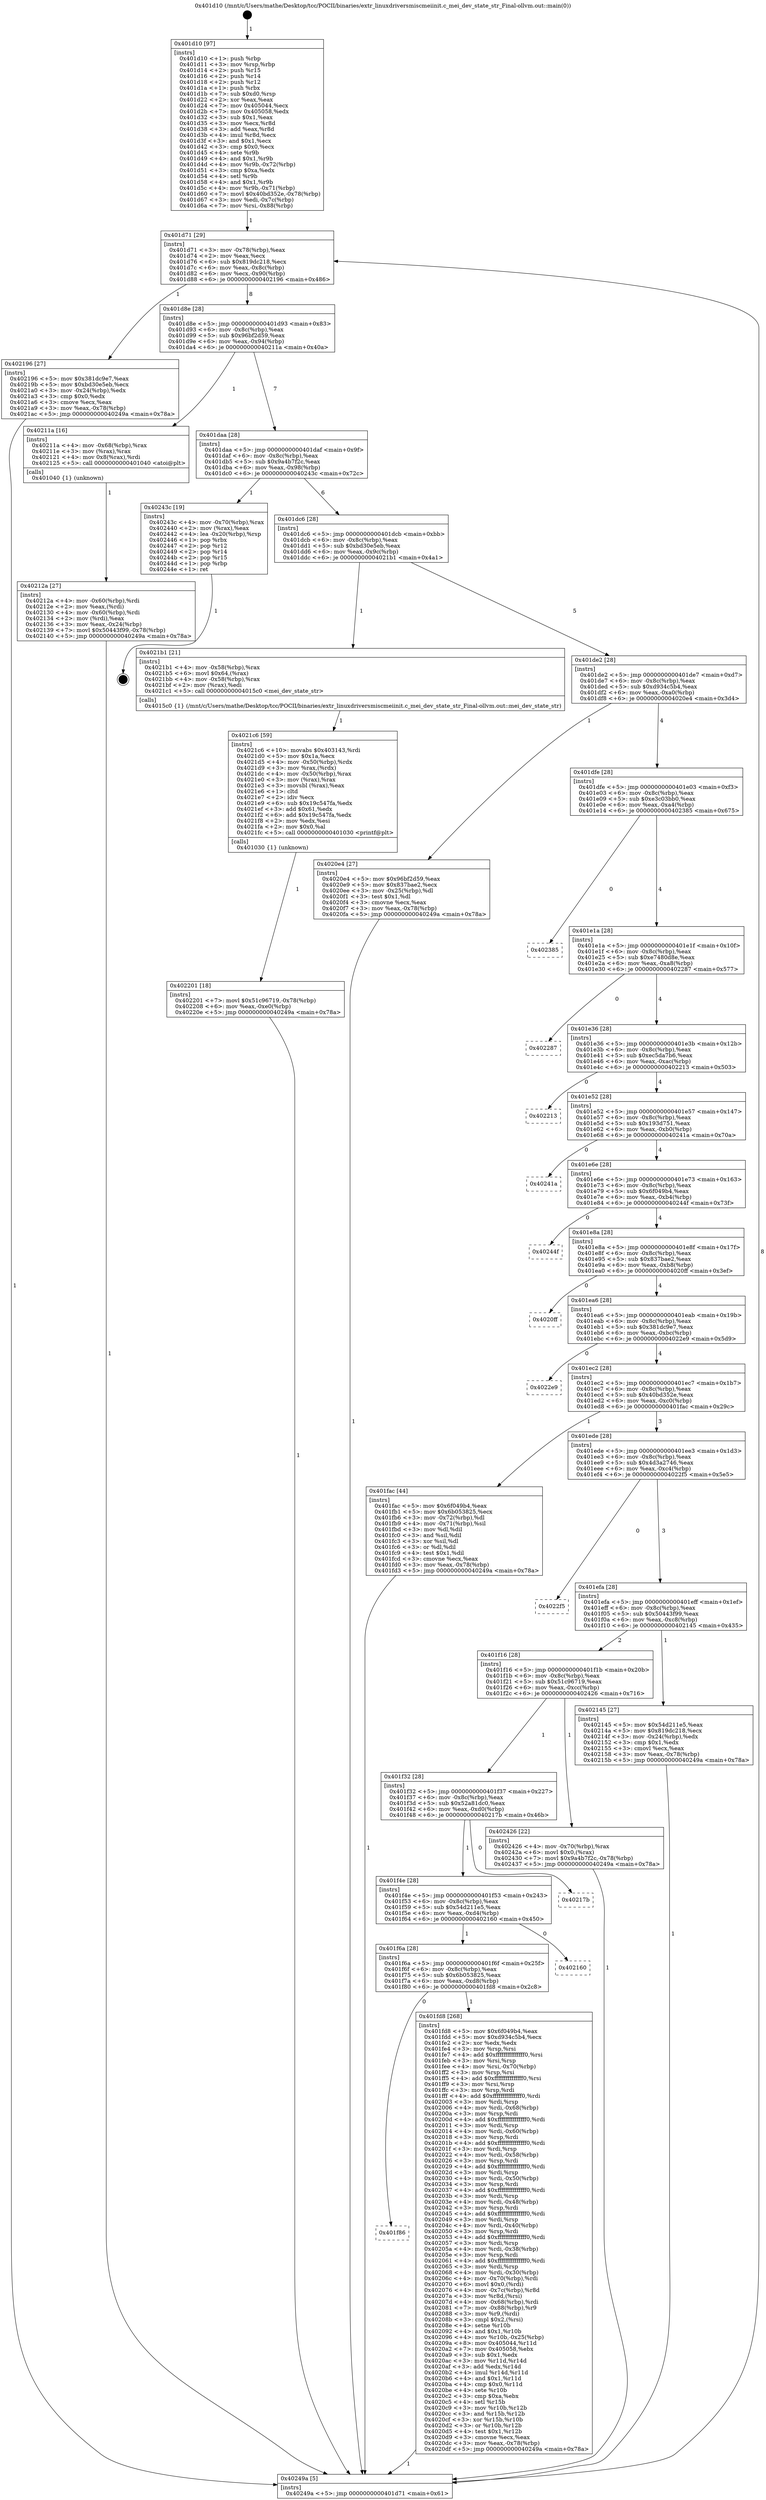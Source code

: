 digraph "0x401d10" {
  label = "0x401d10 (/mnt/c/Users/mathe/Desktop/tcc/POCII/binaries/extr_linuxdriversmiscmeiinit.c_mei_dev_state_str_Final-ollvm.out::main(0))"
  labelloc = "t"
  node[shape=record]

  Entry [label="",width=0.3,height=0.3,shape=circle,fillcolor=black,style=filled]
  "0x401d71" [label="{
     0x401d71 [29]\l
     | [instrs]\l
     &nbsp;&nbsp;0x401d71 \<+3\>: mov -0x78(%rbp),%eax\l
     &nbsp;&nbsp;0x401d74 \<+2\>: mov %eax,%ecx\l
     &nbsp;&nbsp;0x401d76 \<+6\>: sub $0x819dc218,%ecx\l
     &nbsp;&nbsp;0x401d7c \<+6\>: mov %eax,-0x8c(%rbp)\l
     &nbsp;&nbsp;0x401d82 \<+6\>: mov %ecx,-0x90(%rbp)\l
     &nbsp;&nbsp;0x401d88 \<+6\>: je 0000000000402196 \<main+0x486\>\l
  }"]
  "0x402196" [label="{
     0x402196 [27]\l
     | [instrs]\l
     &nbsp;&nbsp;0x402196 \<+5\>: mov $0x381dc9e7,%eax\l
     &nbsp;&nbsp;0x40219b \<+5\>: mov $0xbd30e5eb,%ecx\l
     &nbsp;&nbsp;0x4021a0 \<+3\>: mov -0x24(%rbp),%edx\l
     &nbsp;&nbsp;0x4021a3 \<+3\>: cmp $0x0,%edx\l
     &nbsp;&nbsp;0x4021a6 \<+3\>: cmove %ecx,%eax\l
     &nbsp;&nbsp;0x4021a9 \<+3\>: mov %eax,-0x78(%rbp)\l
     &nbsp;&nbsp;0x4021ac \<+5\>: jmp 000000000040249a \<main+0x78a\>\l
  }"]
  "0x401d8e" [label="{
     0x401d8e [28]\l
     | [instrs]\l
     &nbsp;&nbsp;0x401d8e \<+5\>: jmp 0000000000401d93 \<main+0x83\>\l
     &nbsp;&nbsp;0x401d93 \<+6\>: mov -0x8c(%rbp),%eax\l
     &nbsp;&nbsp;0x401d99 \<+5\>: sub $0x96bf2d59,%eax\l
     &nbsp;&nbsp;0x401d9e \<+6\>: mov %eax,-0x94(%rbp)\l
     &nbsp;&nbsp;0x401da4 \<+6\>: je 000000000040211a \<main+0x40a\>\l
  }"]
  Exit [label="",width=0.3,height=0.3,shape=circle,fillcolor=black,style=filled,peripheries=2]
  "0x40211a" [label="{
     0x40211a [16]\l
     | [instrs]\l
     &nbsp;&nbsp;0x40211a \<+4\>: mov -0x68(%rbp),%rax\l
     &nbsp;&nbsp;0x40211e \<+3\>: mov (%rax),%rax\l
     &nbsp;&nbsp;0x402121 \<+4\>: mov 0x8(%rax),%rdi\l
     &nbsp;&nbsp;0x402125 \<+5\>: call 0000000000401040 \<atoi@plt\>\l
     | [calls]\l
     &nbsp;&nbsp;0x401040 \{1\} (unknown)\l
  }"]
  "0x401daa" [label="{
     0x401daa [28]\l
     | [instrs]\l
     &nbsp;&nbsp;0x401daa \<+5\>: jmp 0000000000401daf \<main+0x9f\>\l
     &nbsp;&nbsp;0x401daf \<+6\>: mov -0x8c(%rbp),%eax\l
     &nbsp;&nbsp;0x401db5 \<+5\>: sub $0x9a4b7f2c,%eax\l
     &nbsp;&nbsp;0x401dba \<+6\>: mov %eax,-0x98(%rbp)\l
     &nbsp;&nbsp;0x401dc0 \<+6\>: je 000000000040243c \<main+0x72c\>\l
  }"]
  "0x402201" [label="{
     0x402201 [18]\l
     | [instrs]\l
     &nbsp;&nbsp;0x402201 \<+7\>: movl $0x51c96719,-0x78(%rbp)\l
     &nbsp;&nbsp;0x402208 \<+6\>: mov %eax,-0xe0(%rbp)\l
     &nbsp;&nbsp;0x40220e \<+5\>: jmp 000000000040249a \<main+0x78a\>\l
  }"]
  "0x40243c" [label="{
     0x40243c [19]\l
     | [instrs]\l
     &nbsp;&nbsp;0x40243c \<+4\>: mov -0x70(%rbp),%rax\l
     &nbsp;&nbsp;0x402440 \<+2\>: mov (%rax),%eax\l
     &nbsp;&nbsp;0x402442 \<+4\>: lea -0x20(%rbp),%rsp\l
     &nbsp;&nbsp;0x402446 \<+1\>: pop %rbx\l
     &nbsp;&nbsp;0x402447 \<+2\>: pop %r12\l
     &nbsp;&nbsp;0x402449 \<+2\>: pop %r14\l
     &nbsp;&nbsp;0x40244b \<+2\>: pop %r15\l
     &nbsp;&nbsp;0x40244d \<+1\>: pop %rbp\l
     &nbsp;&nbsp;0x40244e \<+1\>: ret\l
  }"]
  "0x401dc6" [label="{
     0x401dc6 [28]\l
     | [instrs]\l
     &nbsp;&nbsp;0x401dc6 \<+5\>: jmp 0000000000401dcb \<main+0xbb\>\l
     &nbsp;&nbsp;0x401dcb \<+6\>: mov -0x8c(%rbp),%eax\l
     &nbsp;&nbsp;0x401dd1 \<+5\>: sub $0xbd30e5eb,%eax\l
     &nbsp;&nbsp;0x401dd6 \<+6\>: mov %eax,-0x9c(%rbp)\l
     &nbsp;&nbsp;0x401ddc \<+6\>: je 00000000004021b1 \<main+0x4a1\>\l
  }"]
  "0x4021c6" [label="{
     0x4021c6 [59]\l
     | [instrs]\l
     &nbsp;&nbsp;0x4021c6 \<+10\>: movabs $0x403143,%rdi\l
     &nbsp;&nbsp;0x4021d0 \<+5\>: mov $0x1a,%ecx\l
     &nbsp;&nbsp;0x4021d5 \<+4\>: mov -0x50(%rbp),%rdx\l
     &nbsp;&nbsp;0x4021d9 \<+3\>: mov %rax,(%rdx)\l
     &nbsp;&nbsp;0x4021dc \<+4\>: mov -0x50(%rbp),%rax\l
     &nbsp;&nbsp;0x4021e0 \<+3\>: mov (%rax),%rax\l
     &nbsp;&nbsp;0x4021e3 \<+3\>: movsbl (%rax),%eax\l
     &nbsp;&nbsp;0x4021e6 \<+1\>: cltd\l
     &nbsp;&nbsp;0x4021e7 \<+2\>: idiv %ecx\l
     &nbsp;&nbsp;0x4021e9 \<+6\>: sub $0x19c547fa,%edx\l
     &nbsp;&nbsp;0x4021ef \<+3\>: add $0x61,%edx\l
     &nbsp;&nbsp;0x4021f2 \<+6\>: add $0x19c547fa,%edx\l
     &nbsp;&nbsp;0x4021f8 \<+2\>: mov %edx,%esi\l
     &nbsp;&nbsp;0x4021fa \<+2\>: mov $0x0,%al\l
     &nbsp;&nbsp;0x4021fc \<+5\>: call 0000000000401030 \<printf@plt\>\l
     | [calls]\l
     &nbsp;&nbsp;0x401030 \{1\} (unknown)\l
  }"]
  "0x4021b1" [label="{
     0x4021b1 [21]\l
     | [instrs]\l
     &nbsp;&nbsp;0x4021b1 \<+4\>: mov -0x58(%rbp),%rax\l
     &nbsp;&nbsp;0x4021b5 \<+6\>: movl $0x64,(%rax)\l
     &nbsp;&nbsp;0x4021bb \<+4\>: mov -0x58(%rbp),%rax\l
     &nbsp;&nbsp;0x4021bf \<+2\>: mov (%rax),%edi\l
     &nbsp;&nbsp;0x4021c1 \<+5\>: call 00000000004015c0 \<mei_dev_state_str\>\l
     | [calls]\l
     &nbsp;&nbsp;0x4015c0 \{1\} (/mnt/c/Users/mathe/Desktop/tcc/POCII/binaries/extr_linuxdriversmiscmeiinit.c_mei_dev_state_str_Final-ollvm.out::mei_dev_state_str)\l
  }"]
  "0x401de2" [label="{
     0x401de2 [28]\l
     | [instrs]\l
     &nbsp;&nbsp;0x401de2 \<+5\>: jmp 0000000000401de7 \<main+0xd7\>\l
     &nbsp;&nbsp;0x401de7 \<+6\>: mov -0x8c(%rbp),%eax\l
     &nbsp;&nbsp;0x401ded \<+5\>: sub $0xd934c5b4,%eax\l
     &nbsp;&nbsp;0x401df2 \<+6\>: mov %eax,-0xa0(%rbp)\l
     &nbsp;&nbsp;0x401df8 \<+6\>: je 00000000004020e4 \<main+0x3d4\>\l
  }"]
  "0x40212a" [label="{
     0x40212a [27]\l
     | [instrs]\l
     &nbsp;&nbsp;0x40212a \<+4\>: mov -0x60(%rbp),%rdi\l
     &nbsp;&nbsp;0x40212e \<+2\>: mov %eax,(%rdi)\l
     &nbsp;&nbsp;0x402130 \<+4\>: mov -0x60(%rbp),%rdi\l
     &nbsp;&nbsp;0x402134 \<+2\>: mov (%rdi),%eax\l
     &nbsp;&nbsp;0x402136 \<+3\>: mov %eax,-0x24(%rbp)\l
     &nbsp;&nbsp;0x402139 \<+7\>: movl $0x50443f99,-0x78(%rbp)\l
     &nbsp;&nbsp;0x402140 \<+5\>: jmp 000000000040249a \<main+0x78a\>\l
  }"]
  "0x4020e4" [label="{
     0x4020e4 [27]\l
     | [instrs]\l
     &nbsp;&nbsp;0x4020e4 \<+5\>: mov $0x96bf2d59,%eax\l
     &nbsp;&nbsp;0x4020e9 \<+5\>: mov $0x837bae2,%ecx\l
     &nbsp;&nbsp;0x4020ee \<+3\>: mov -0x25(%rbp),%dl\l
     &nbsp;&nbsp;0x4020f1 \<+3\>: test $0x1,%dl\l
     &nbsp;&nbsp;0x4020f4 \<+3\>: cmovne %ecx,%eax\l
     &nbsp;&nbsp;0x4020f7 \<+3\>: mov %eax,-0x78(%rbp)\l
     &nbsp;&nbsp;0x4020fa \<+5\>: jmp 000000000040249a \<main+0x78a\>\l
  }"]
  "0x401dfe" [label="{
     0x401dfe [28]\l
     | [instrs]\l
     &nbsp;&nbsp;0x401dfe \<+5\>: jmp 0000000000401e03 \<main+0xf3\>\l
     &nbsp;&nbsp;0x401e03 \<+6\>: mov -0x8c(%rbp),%eax\l
     &nbsp;&nbsp;0x401e09 \<+5\>: sub $0xe3c03bb0,%eax\l
     &nbsp;&nbsp;0x401e0e \<+6\>: mov %eax,-0xa4(%rbp)\l
     &nbsp;&nbsp;0x401e14 \<+6\>: je 0000000000402385 \<main+0x675\>\l
  }"]
  "0x401f86" [label="{
     0x401f86\l
  }", style=dashed]
  "0x402385" [label="{
     0x402385\l
  }", style=dashed]
  "0x401e1a" [label="{
     0x401e1a [28]\l
     | [instrs]\l
     &nbsp;&nbsp;0x401e1a \<+5\>: jmp 0000000000401e1f \<main+0x10f\>\l
     &nbsp;&nbsp;0x401e1f \<+6\>: mov -0x8c(%rbp),%eax\l
     &nbsp;&nbsp;0x401e25 \<+5\>: sub $0xe7480d8e,%eax\l
     &nbsp;&nbsp;0x401e2a \<+6\>: mov %eax,-0xa8(%rbp)\l
     &nbsp;&nbsp;0x401e30 \<+6\>: je 0000000000402287 \<main+0x577\>\l
  }"]
  "0x401fd8" [label="{
     0x401fd8 [268]\l
     | [instrs]\l
     &nbsp;&nbsp;0x401fd8 \<+5\>: mov $0x6f049b4,%eax\l
     &nbsp;&nbsp;0x401fdd \<+5\>: mov $0xd934c5b4,%ecx\l
     &nbsp;&nbsp;0x401fe2 \<+2\>: xor %edx,%edx\l
     &nbsp;&nbsp;0x401fe4 \<+3\>: mov %rsp,%rsi\l
     &nbsp;&nbsp;0x401fe7 \<+4\>: add $0xfffffffffffffff0,%rsi\l
     &nbsp;&nbsp;0x401feb \<+3\>: mov %rsi,%rsp\l
     &nbsp;&nbsp;0x401fee \<+4\>: mov %rsi,-0x70(%rbp)\l
     &nbsp;&nbsp;0x401ff2 \<+3\>: mov %rsp,%rsi\l
     &nbsp;&nbsp;0x401ff5 \<+4\>: add $0xfffffffffffffff0,%rsi\l
     &nbsp;&nbsp;0x401ff9 \<+3\>: mov %rsi,%rsp\l
     &nbsp;&nbsp;0x401ffc \<+3\>: mov %rsp,%rdi\l
     &nbsp;&nbsp;0x401fff \<+4\>: add $0xfffffffffffffff0,%rdi\l
     &nbsp;&nbsp;0x402003 \<+3\>: mov %rdi,%rsp\l
     &nbsp;&nbsp;0x402006 \<+4\>: mov %rdi,-0x68(%rbp)\l
     &nbsp;&nbsp;0x40200a \<+3\>: mov %rsp,%rdi\l
     &nbsp;&nbsp;0x40200d \<+4\>: add $0xfffffffffffffff0,%rdi\l
     &nbsp;&nbsp;0x402011 \<+3\>: mov %rdi,%rsp\l
     &nbsp;&nbsp;0x402014 \<+4\>: mov %rdi,-0x60(%rbp)\l
     &nbsp;&nbsp;0x402018 \<+3\>: mov %rsp,%rdi\l
     &nbsp;&nbsp;0x40201b \<+4\>: add $0xfffffffffffffff0,%rdi\l
     &nbsp;&nbsp;0x40201f \<+3\>: mov %rdi,%rsp\l
     &nbsp;&nbsp;0x402022 \<+4\>: mov %rdi,-0x58(%rbp)\l
     &nbsp;&nbsp;0x402026 \<+3\>: mov %rsp,%rdi\l
     &nbsp;&nbsp;0x402029 \<+4\>: add $0xfffffffffffffff0,%rdi\l
     &nbsp;&nbsp;0x40202d \<+3\>: mov %rdi,%rsp\l
     &nbsp;&nbsp;0x402030 \<+4\>: mov %rdi,-0x50(%rbp)\l
     &nbsp;&nbsp;0x402034 \<+3\>: mov %rsp,%rdi\l
     &nbsp;&nbsp;0x402037 \<+4\>: add $0xfffffffffffffff0,%rdi\l
     &nbsp;&nbsp;0x40203b \<+3\>: mov %rdi,%rsp\l
     &nbsp;&nbsp;0x40203e \<+4\>: mov %rdi,-0x48(%rbp)\l
     &nbsp;&nbsp;0x402042 \<+3\>: mov %rsp,%rdi\l
     &nbsp;&nbsp;0x402045 \<+4\>: add $0xfffffffffffffff0,%rdi\l
     &nbsp;&nbsp;0x402049 \<+3\>: mov %rdi,%rsp\l
     &nbsp;&nbsp;0x40204c \<+4\>: mov %rdi,-0x40(%rbp)\l
     &nbsp;&nbsp;0x402050 \<+3\>: mov %rsp,%rdi\l
     &nbsp;&nbsp;0x402053 \<+4\>: add $0xfffffffffffffff0,%rdi\l
     &nbsp;&nbsp;0x402057 \<+3\>: mov %rdi,%rsp\l
     &nbsp;&nbsp;0x40205a \<+4\>: mov %rdi,-0x38(%rbp)\l
     &nbsp;&nbsp;0x40205e \<+3\>: mov %rsp,%rdi\l
     &nbsp;&nbsp;0x402061 \<+4\>: add $0xfffffffffffffff0,%rdi\l
     &nbsp;&nbsp;0x402065 \<+3\>: mov %rdi,%rsp\l
     &nbsp;&nbsp;0x402068 \<+4\>: mov %rdi,-0x30(%rbp)\l
     &nbsp;&nbsp;0x40206c \<+4\>: mov -0x70(%rbp),%rdi\l
     &nbsp;&nbsp;0x402070 \<+6\>: movl $0x0,(%rdi)\l
     &nbsp;&nbsp;0x402076 \<+4\>: mov -0x7c(%rbp),%r8d\l
     &nbsp;&nbsp;0x40207a \<+3\>: mov %r8d,(%rsi)\l
     &nbsp;&nbsp;0x40207d \<+4\>: mov -0x68(%rbp),%rdi\l
     &nbsp;&nbsp;0x402081 \<+7\>: mov -0x88(%rbp),%r9\l
     &nbsp;&nbsp;0x402088 \<+3\>: mov %r9,(%rdi)\l
     &nbsp;&nbsp;0x40208b \<+3\>: cmpl $0x2,(%rsi)\l
     &nbsp;&nbsp;0x40208e \<+4\>: setne %r10b\l
     &nbsp;&nbsp;0x402092 \<+4\>: and $0x1,%r10b\l
     &nbsp;&nbsp;0x402096 \<+4\>: mov %r10b,-0x25(%rbp)\l
     &nbsp;&nbsp;0x40209a \<+8\>: mov 0x405044,%r11d\l
     &nbsp;&nbsp;0x4020a2 \<+7\>: mov 0x405058,%ebx\l
     &nbsp;&nbsp;0x4020a9 \<+3\>: sub $0x1,%edx\l
     &nbsp;&nbsp;0x4020ac \<+3\>: mov %r11d,%r14d\l
     &nbsp;&nbsp;0x4020af \<+3\>: add %edx,%r14d\l
     &nbsp;&nbsp;0x4020b2 \<+4\>: imul %r14d,%r11d\l
     &nbsp;&nbsp;0x4020b6 \<+4\>: and $0x1,%r11d\l
     &nbsp;&nbsp;0x4020ba \<+4\>: cmp $0x0,%r11d\l
     &nbsp;&nbsp;0x4020be \<+4\>: sete %r10b\l
     &nbsp;&nbsp;0x4020c2 \<+3\>: cmp $0xa,%ebx\l
     &nbsp;&nbsp;0x4020c5 \<+4\>: setl %r15b\l
     &nbsp;&nbsp;0x4020c9 \<+3\>: mov %r10b,%r12b\l
     &nbsp;&nbsp;0x4020cc \<+3\>: and %r15b,%r12b\l
     &nbsp;&nbsp;0x4020cf \<+3\>: xor %r15b,%r10b\l
     &nbsp;&nbsp;0x4020d2 \<+3\>: or %r10b,%r12b\l
     &nbsp;&nbsp;0x4020d5 \<+4\>: test $0x1,%r12b\l
     &nbsp;&nbsp;0x4020d9 \<+3\>: cmovne %ecx,%eax\l
     &nbsp;&nbsp;0x4020dc \<+3\>: mov %eax,-0x78(%rbp)\l
     &nbsp;&nbsp;0x4020df \<+5\>: jmp 000000000040249a \<main+0x78a\>\l
  }"]
  "0x402287" [label="{
     0x402287\l
  }", style=dashed]
  "0x401e36" [label="{
     0x401e36 [28]\l
     | [instrs]\l
     &nbsp;&nbsp;0x401e36 \<+5\>: jmp 0000000000401e3b \<main+0x12b\>\l
     &nbsp;&nbsp;0x401e3b \<+6\>: mov -0x8c(%rbp),%eax\l
     &nbsp;&nbsp;0x401e41 \<+5\>: sub $0xec5da7b6,%eax\l
     &nbsp;&nbsp;0x401e46 \<+6\>: mov %eax,-0xac(%rbp)\l
     &nbsp;&nbsp;0x401e4c \<+6\>: je 0000000000402213 \<main+0x503\>\l
  }"]
  "0x401f6a" [label="{
     0x401f6a [28]\l
     | [instrs]\l
     &nbsp;&nbsp;0x401f6a \<+5\>: jmp 0000000000401f6f \<main+0x25f\>\l
     &nbsp;&nbsp;0x401f6f \<+6\>: mov -0x8c(%rbp),%eax\l
     &nbsp;&nbsp;0x401f75 \<+5\>: sub $0x6b053825,%eax\l
     &nbsp;&nbsp;0x401f7a \<+6\>: mov %eax,-0xd8(%rbp)\l
     &nbsp;&nbsp;0x401f80 \<+6\>: je 0000000000401fd8 \<main+0x2c8\>\l
  }"]
  "0x402213" [label="{
     0x402213\l
  }", style=dashed]
  "0x401e52" [label="{
     0x401e52 [28]\l
     | [instrs]\l
     &nbsp;&nbsp;0x401e52 \<+5\>: jmp 0000000000401e57 \<main+0x147\>\l
     &nbsp;&nbsp;0x401e57 \<+6\>: mov -0x8c(%rbp),%eax\l
     &nbsp;&nbsp;0x401e5d \<+5\>: sub $0x193d751,%eax\l
     &nbsp;&nbsp;0x401e62 \<+6\>: mov %eax,-0xb0(%rbp)\l
     &nbsp;&nbsp;0x401e68 \<+6\>: je 000000000040241a \<main+0x70a\>\l
  }"]
  "0x402160" [label="{
     0x402160\l
  }", style=dashed]
  "0x40241a" [label="{
     0x40241a\l
  }", style=dashed]
  "0x401e6e" [label="{
     0x401e6e [28]\l
     | [instrs]\l
     &nbsp;&nbsp;0x401e6e \<+5\>: jmp 0000000000401e73 \<main+0x163\>\l
     &nbsp;&nbsp;0x401e73 \<+6\>: mov -0x8c(%rbp),%eax\l
     &nbsp;&nbsp;0x401e79 \<+5\>: sub $0x6f049b4,%eax\l
     &nbsp;&nbsp;0x401e7e \<+6\>: mov %eax,-0xb4(%rbp)\l
     &nbsp;&nbsp;0x401e84 \<+6\>: je 000000000040244f \<main+0x73f\>\l
  }"]
  "0x401f4e" [label="{
     0x401f4e [28]\l
     | [instrs]\l
     &nbsp;&nbsp;0x401f4e \<+5\>: jmp 0000000000401f53 \<main+0x243\>\l
     &nbsp;&nbsp;0x401f53 \<+6\>: mov -0x8c(%rbp),%eax\l
     &nbsp;&nbsp;0x401f59 \<+5\>: sub $0x54d211e5,%eax\l
     &nbsp;&nbsp;0x401f5e \<+6\>: mov %eax,-0xd4(%rbp)\l
     &nbsp;&nbsp;0x401f64 \<+6\>: je 0000000000402160 \<main+0x450\>\l
  }"]
  "0x40244f" [label="{
     0x40244f\l
  }", style=dashed]
  "0x401e8a" [label="{
     0x401e8a [28]\l
     | [instrs]\l
     &nbsp;&nbsp;0x401e8a \<+5\>: jmp 0000000000401e8f \<main+0x17f\>\l
     &nbsp;&nbsp;0x401e8f \<+6\>: mov -0x8c(%rbp),%eax\l
     &nbsp;&nbsp;0x401e95 \<+5\>: sub $0x837bae2,%eax\l
     &nbsp;&nbsp;0x401e9a \<+6\>: mov %eax,-0xb8(%rbp)\l
     &nbsp;&nbsp;0x401ea0 \<+6\>: je 00000000004020ff \<main+0x3ef\>\l
  }"]
  "0x40217b" [label="{
     0x40217b\l
  }", style=dashed]
  "0x4020ff" [label="{
     0x4020ff\l
  }", style=dashed]
  "0x401ea6" [label="{
     0x401ea6 [28]\l
     | [instrs]\l
     &nbsp;&nbsp;0x401ea6 \<+5\>: jmp 0000000000401eab \<main+0x19b\>\l
     &nbsp;&nbsp;0x401eab \<+6\>: mov -0x8c(%rbp),%eax\l
     &nbsp;&nbsp;0x401eb1 \<+5\>: sub $0x381dc9e7,%eax\l
     &nbsp;&nbsp;0x401eb6 \<+6\>: mov %eax,-0xbc(%rbp)\l
     &nbsp;&nbsp;0x401ebc \<+6\>: je 00000000004022e9 \<main+0x5d9\>\l
  }"]
  "0x401f32" [label="{
     0x401f32 [28]\l
     | [instrs]\l
     &nbsp;&nbsp;0x401f32 \<+5\>: jmp 0000000000401f37 \<main+0x227\>\l
     &nbsp;&nbsp;0x401f37 \<+6\>: mov -0x8c(%rbp),%eax\l
     &nbsp;&nbsp;0x401f3d \<+5\>: sub $0x52a81dc0,%eax\l
     &nbsp;&nbsp;0x401f42 \<+6\>: mov %eax,-0xd0(%rbp)\l
     &nbsp;&nbsp;0x401f48 \<+6\>: je 000000000040217b \<main+0x46b\>\l
  }"]
  "0x4022e9" [label="{
     0x4022e9\l
  }", style=dashed]
  "0x401ec2" [label="{
     0x401ec2 [28]\l
     | [instrs]\l
     &nbsp;&nbsp;0x401ec2 \<+5\>: jmp 0000000000401ec7 \<main+0x1b7\>\l
     &nbsp;&nbsp;0x401ec7 \<+6\>: mov -0x8c(%rbp),%eax\l
     &nbsp;&nbsp;0x401ecd \<+5\>: sub $0x40bd352e,%eax\l
     &nbsp;&nbsp;0x401ed2 \<+6\>: mov %eax,-0xc0(%rbp)\l
     &nbsp;&nbsp;0x401ed8 \<+6\>: je 0000000000401fac \<main+0x29c\>\l
  }"]
  "0x402426" [label="{
     0x402426 [22]\l
     | [instrs]\l
     &nbsp;&nbsp;0x402426 \<+4\>: mov -0x70(%rbp),%rax\l
     &nbsp;&nbsp;0x40242a \<+6\>: movl $0x0,(%rax)\l
     &nbsp;&nbsp;0x402430 \<+7\>: movl $0x9a4b7f2c,-0x78(%rbp)\l
     &nbsp;&nbsp;0x402437 \<+5\>: jmp 000000000040249a \<main+0x78a\>\l
  }"]
  "0x401fac" [label="{
     0x401fac [44]\l
     | [instrs]\l
     &nbsp;&nbsp;0x401fac \<+5\>: mov $0x6f049b4,%eax\l
     &nbsp;&nbsp;0x401fb1 \<+5\>: mov $0x6b053825,%ecx\l
     &nbsp;&nbsp;0x401fb6 \<+3\>: mov -0x72(%rbp),%dl\l
     &nbsp;&nbsp;0x401fb9 \<+4\>: mov -0x71(%rbp),%sil\l
     &nbsp;&nbsp;0x401fbd \<+3\>: mov %dl,%dil\l
     &nbsp;&nbsp;0x401fc0 \<+3\>: and %sil,%dil\l
     &nbsp;&nbsp;0x401fc3 \<+3\>: xor %sil,%dl\l
     &nbsp;&nbsp;0x401fc6 \<+3\>: or %dl,%dil\l
     &nbsp;&nbsp;0x401fc9 \<+4\>: test $0x1,%dil\l
     &nbsp;&nbsp;0x401fcd \<+3\>: cmovne %ecx,%eax\l
     &nbsp;&nbsp;0x401fd0 \<+3\>: mov %eax,-0x78(%rbp)\l
     &nbsp;&nbsp;0x401fd3 \<+5\>: jmp 000000000040249a \<main+0x78a\>\l
  }"]
  "0x401ede" [label="{
     0x401ede [28]\l
     | [instrs]\l
     &nbsp;&nbsp;0x401ede \<+5\>: jmp 0000000000401ee3 \<main+0x1d3\>\l
     &nbsp;&nbsp;0x401ee3 \<+6\>: mov -0x8c(%rbp),%eax\l
     &nbsp;&nbsp;0x401ee9 \<+5\>: sub $0x4d3a2746,%eax\l
     &nbsp;&nbsp;0x401eee \<+6\>: mov %eax,-0xc4(%rbp)\l
     &nbsp;&nbsp;0x401ef4 \<+6\>: je 00000000004022f5 \<main+0x5e5\>\l
  }"]
  "0x40249a" [label="{
     0x40249a [5]\l
     | [instrs]\l
     &nbsp;&nbsp;0x40249a \<+5\>: jmp 0000000000401d71 \<main+0x61\>\l
  }"]
  "0x401d10" [label="{
     0x401d10 [97]\l
     | [instrs]\l
     &nbsp;&nbsp;0x401d10 \<+1\>: push %rbp\l
     &nbsp;&nbsp;0x401d11 \<+3\>: mov %rsp,%rbp\l
     &nbsp;&nbsp;0x401d14 \<+2\>: push %r15\l
     &nbsp;&nbsp;0x401d16 \<+2\>: push %r14\l
     &nbsp;&nbsp;0x401d18 \<+2\>: push %r12\l
     &nbsp;&nbsp;0x401d1a \<+1\>: push %rbx\l
     &nbsp;&nbsp;0x401d1b \<+7\>: sub $0xd0,%rsp\l
     &nbsp;&nbsp;0x401d22 \<+2\>: xor %eax,%eax\l
     &nbsp;&nbsp;0x401d24 \<+7\>: mov 0x405044,%ecx\l
     &nbsp;&nbsp;0x401d2b \<+7\>: mov 0x405058,%edx\l
     &nbsp;&nbsp;0x401d32 \<+3\>: sub $0x1,%eax\l
     &nbsp;&nbsp;0x401d35 \<+3\>: mov %ecx,%r8d\l
     &nbsp;&nbsp;0x401d38 \<+3\>: add %eax,%r8d\l
     &nbsp;&nbsp;0x401d3b \<+4\>: imul %r8d,%ecx\l
     &nbsp;&nbsp;0x401d3f \<+3\>: and $0x1,%ecx\l
     &nbsp;&nbsp;0x401d42 \<+3\>: cmp $0x0,%ecx\l
     &nbsp;&nbsp;0x401d45 \<+4\>: sete %r9b\l
     &nbsp;&nbsp;0x401d49 \<+4\>: and $0x1,%r9b\l
     &nbsp;&nbsp;0x401d4d \<+4\>: mov %r9b,-0x72(%rbp)\l
     &nbsp;&nbsp;0x401d51 \<+3\>: cmp $0xa,%edx\l
     &nbsp;&nbsp;0x401d54 \<+4\>: setl %r9b\l
     &nbsp;&nbsp;0x401d58 \<+4\>: and $0x1,%r9b\l
     &nbsp;&nbsp;0x401d5c \<+4\>: mov %r9b,-0x71(%rbp)\l
     &nbsp;&nbsp;0x401d60 \<+7\>: movl $0x40bd352e,-0x78(%rbp)\l
     &nbsp;&nbsp;0x401d67 \<+3\>: mov %edi,-0x7c(%rbp)\l
     &nbsp;&nbsp;0x401d6a \<+7\>: mov %rsi,-0x88(%rbp)\l
  }"]
  "0x401f16" [label="{
     0x401f16 [28]\l
     | [instrs]\l
     &nbsp;&nbsp;0x401f16 \<+5\>: jmp 0000000000401f1b \<main+0x20b\>\l
     &nbsp;&nbsp;0x401f1b \<+6\>: mov -0x8c(%rbp),%eax\l
     &nbsp;&nbsp;0x401f21 \<+5\>: sub $0x51c96719,%eax\l
     &nbsp;&nbsp;0x401f26 \<+6\>: mov %eax,-0xcc(%rbp)\l
     &nbsp;&nbsp;0x401f2c \<+6\>: je 0000000000402426 \<main+0x716\>\l
  }"]
  "0x4022f5" [label="{
     0x4022f5\l
  }", style=dashed]
  "0x401efa" [label="{
     0x401efa [28]\l
     | [instrs]\l
     &nbsp;&nbsp;0x401efa \<+5\>: jmp 0000000000401eff \<main+0x1ef\>\l
     &nbsp;&nbsp;0x401eff \<+6\>: mov -0x8c(%rbp),%eax\l
     &nbsp;&nbsp;0x401f05 \<+5\>: sub $0x50443f99,%eax\l
     &nbsp;&nbsp;0x401f0a \<+6\>: mov %eax,-0xc8(%rbp)\l
     &nbsp;&nbsp;0x401f10 \<+6\>: je 0000000000402145 \<main+0x435\>\l
  }"]
  "0x402145" [label="{
     0x402145 [27]\l
     | [instrs]\l
     &nbsp;&nbsp;0x402145 \<+5\>: mov $0x54d211e5,%eax\l
     &nbsp;&nbsp;0x40214a \<+5\>: mov $0x819dc218,%ecx\l
     &nbsp;&nbsp;0x40214f \<+3\>: mov -0x24(%rbp),%edx\l
     &nbsp;&nbsp;0x402152 \<+3\>: cmp $0x1,%edx\l
     &nbsp;&nbsp;0x402155 \<+3\>: cmovl %ecx,%eax\l
     &nbsp;&nbsp;0x402158 \<+3\>: mov %eax,-0x78(%rbp)\l
     &nbsp;&nbsp;0x40215b \<+5\>: jmp 000000000040249a \<main+0x78a\>\l
  }"]
  Entry -> "0x401d10" [label=" 1"]
  "0x401d71" -> "0x402196" [label=" 1"]
  "0x401d71" -> "0x401d8e" [label=" 8"]
  "0x40243c" -> Exit [label=" 1"]
  "0x401d8e" -> "0x40211a" [label=" 1"]
  "0x401d8e" -> "0x401daa" [label=" 7"]
  "0x402426" -> "0x40249a" [label=" 1"]
  "0x401daa" -> "0x40243c" [label=" 1"]
  "0x401daa" -> "0x401dc6" [label=" 6"]
  "0x402201" -> "0x40249a" [label=" 1"]
  "0x401dc6" -> "0x4021b1" [label=" 1"]
  "0x401dc6" -> "0x401de2" [label=" 5"]
  "0x4021c6" -> "0x402201" [label=" 1"]
  "0x401de2" -> "0x4020e4" [label=" 1"]
  "0x401de2" -> "0x401dfe" [label=" 4"]
  "0x4021b1" -> "0x4021c6" [label=" 1"]
  "0x401dfe" -> "0x402385" [label=" 0"]
  "0x401dfe" -> "0x401e1a" [label=" 4"]
  "0x402145" -> "0x40249a" [label=" 1"]
  "0x401e1a" -> "0x402287" [label=" 0"]
  "0x401e1a" -> "0x401e36" [label=" 4"]
  "0x40212a" -> "0x40249a" [label=" 1"]
  "0x401e36" -> "0x402213" [label=" 0"]
  "0x401e36" -> "0x401e52" [label=" 4"]
  "0x4020e4" -> "0x40249a" [label=" 1"]
  "0x401e52" -> "0x40241a" [label=" 0"]
  "0x401e52" -> "0x401e6e" [label=" 4"]
  "0x401fd8" -> "0x40249a" [label=" 1"]
  "0x401e6e" -> "0x40244f" [label=" 0"]
  "0x401e6e" -> "0x401e8a" [label=" 4"]
  "0x401f6a" -> "0x401f86" [label=" 0"]
  "0x401e8a" -> "0x4020ff" [label=" 0"]
  "0x401e8a" -> "0x401ea6" [label=" 4"]
  "0x401f6a" -> "0x401fd8" [label=" 1"]
  "0x401ea6" -> "0x4022e9" [label=" 0"]
  "0x401ea6" -> "0x401ec2" [label=" 4"]
  "0x401f4e" -> "0x401f6a" [label=" 1"]
  "0x401ec2" -> "0x401fac" [label=" 1"]
  "0x401ec2" -> "0x401ede" [label=" 3"]
  "0x401fac" -> "0x40249a" [label=" 1"]
  "0x401d10" -> "0x401d71" [label=" 1"]
  "0x40249a" -> "0x401d71" [label=" 8"]
  "0x401f4e" -> "0x402160" [label=" 0"]
  "0x401ede" -> "0x4022f5" [label=" 0"]
  "0x401ede" -> "0x401efa" [label=" 3"]
  "0x401f32" -> "0x401f4e" [label=" 1"]
  "0x401efa" -> "0x402145" [label=" 1"]
  "0x401efa" -> "0x401f16" [label=" 2"]
  "0x402196" -> "0x40249a" [label=" 1"]
  "0x401f16" -> "0x402426" [label=" 1"]
  "0x401f16" -> "0x401f32" [label=" 1"]
  "0x40211a" -> "0x40212a" [label=" 1"]
  "0x401f32" -> "0x40217b" [label=" 0"]
}
